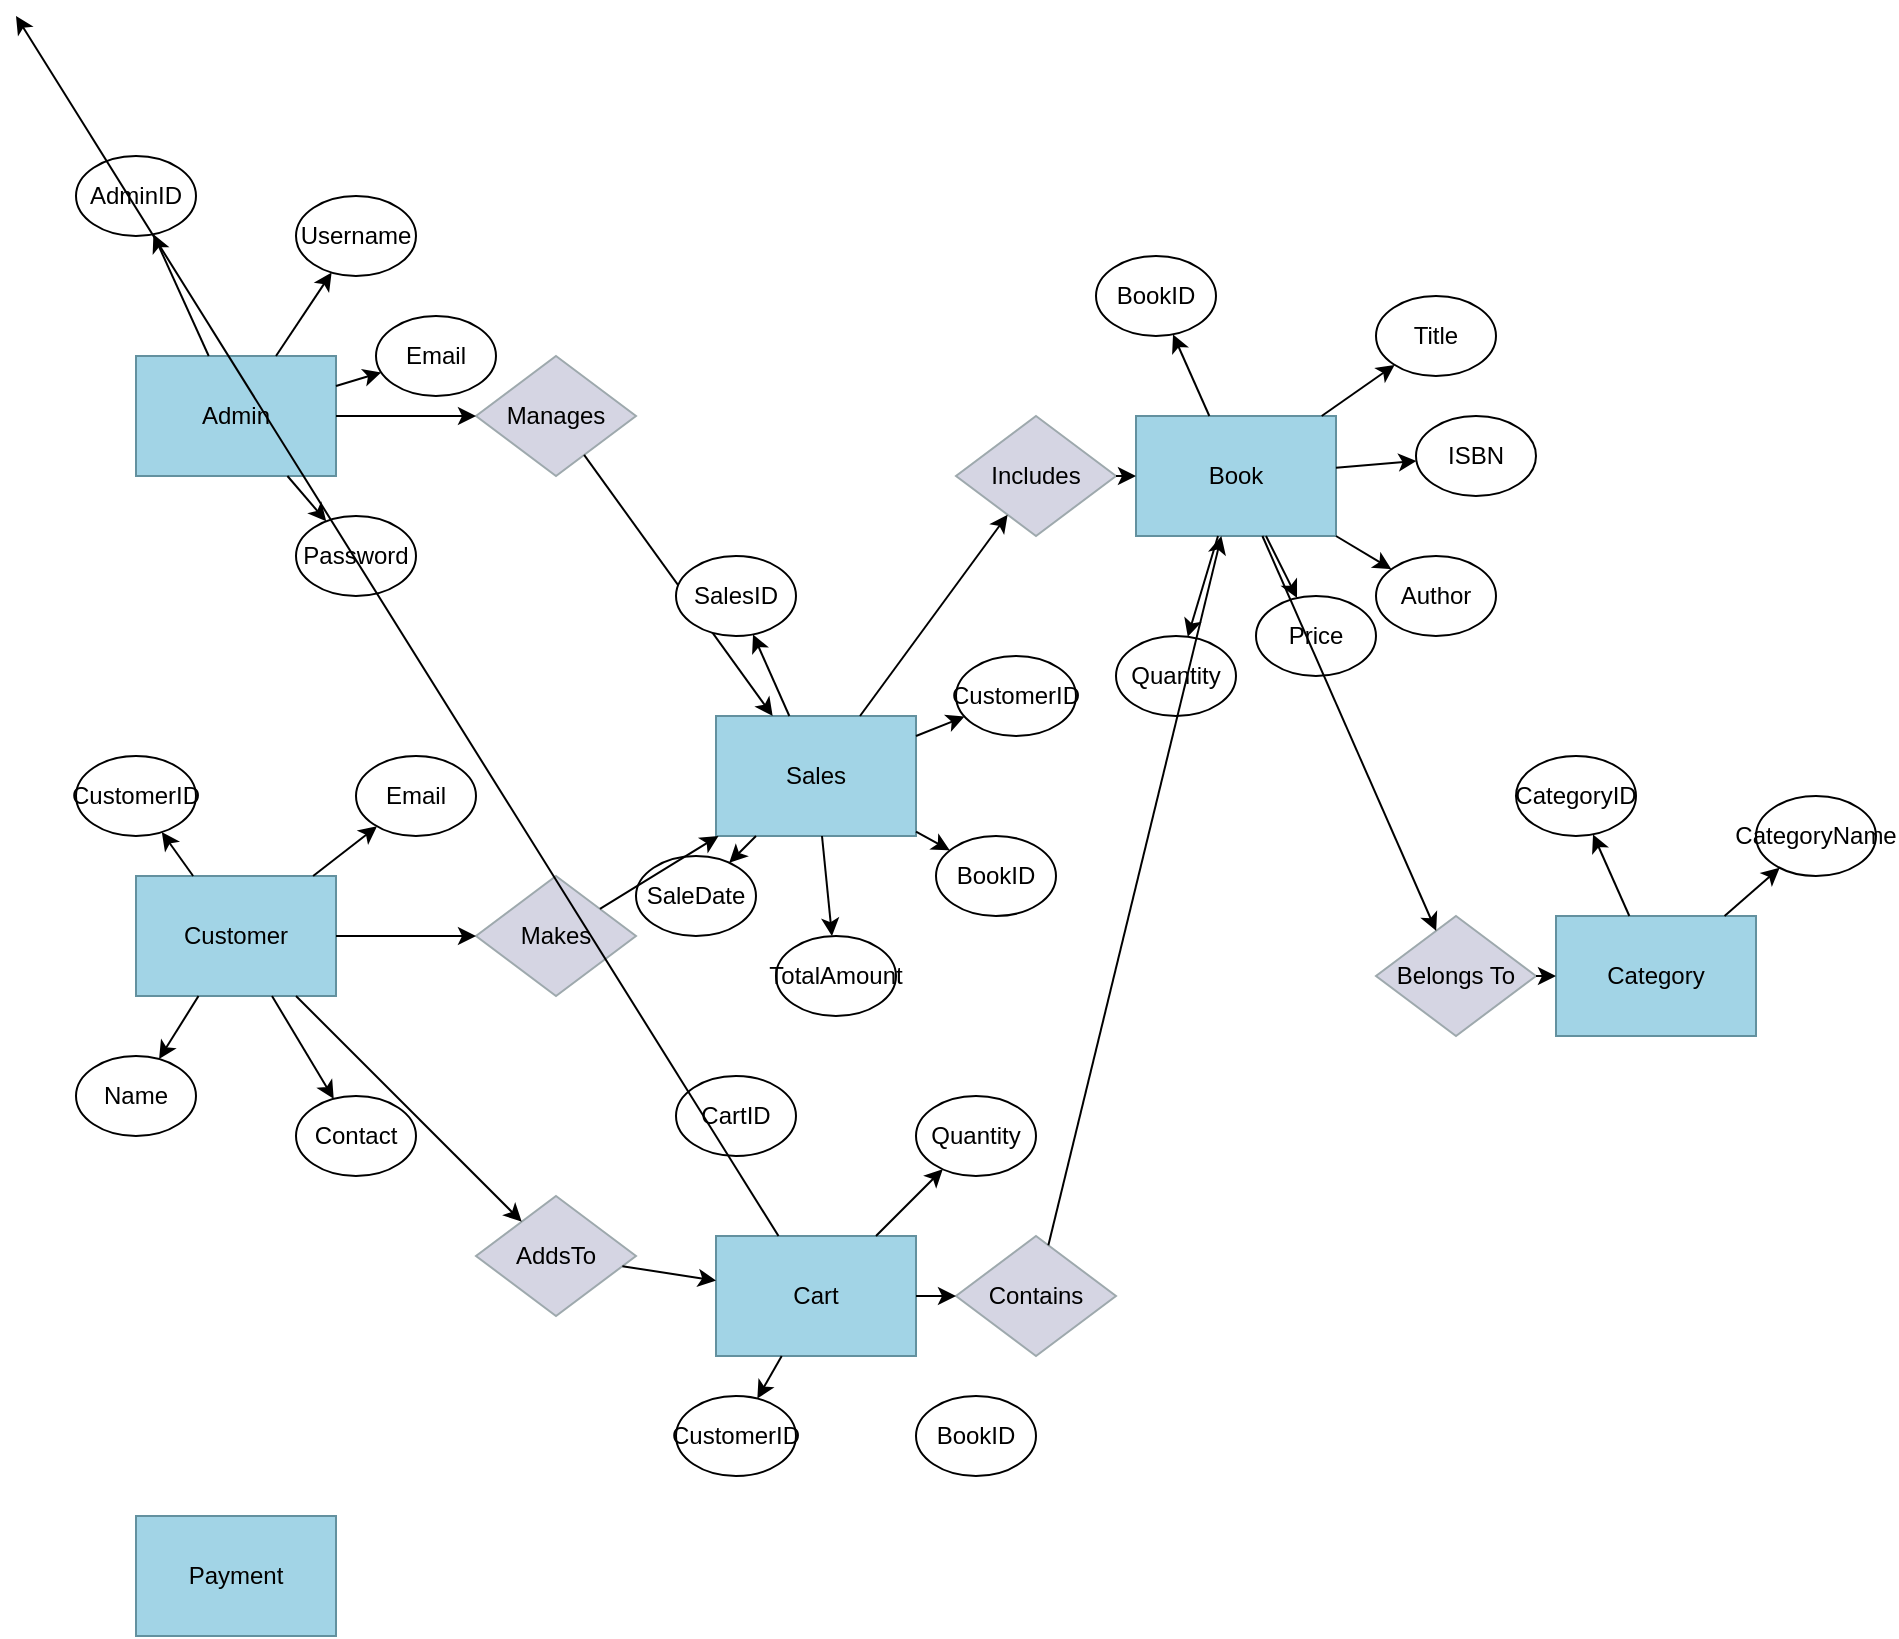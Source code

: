 <mxfile version="23.1.0" type="device">
  <diagram name="Page-1" id="2v3cK4fD7Jv4Vw0qW9uX">
    <mxGraphModel dx="1130" dy="679" grid="1" gridSize="10" guides="1" tooltips="1" connect="1" arrows="1" fold="1" page="1" pageScale="1" pageWidth="850" pageHeight="1100" math="0" shadow="0">
      <root>
        <mxCell id="0"/>
        <mxCell id="1" parent="0"/>
        <mxCell id="pPjB5a9F8bC1zN0jK9c0-1" value="Admin" style="rounded=0;whiteSpace=wrap;html=1;fillColor=#a2d4e6;strokeColor=#63919f;" vertex="1" parent="1">
          <mxGeometry x="60" y="170" width="100" height="60" as="geometry"/>
        </mxCell>
        <mxCell id="pPjB5a9F8bC1zN0jK9c0-2" value="AdminID" style="ellipse;whiteSpace=wrap;html=1;" vertex="1" parent="1">
          <mxGeometry x="30" y="70" width="60" height="40" as="geometry"/>
        </mxCell>
        <mxCell id="pPjB5a9F8bC1zN0jK9c0-3" edge="1" parent="1" source="pPjB5a9F8bC1zN0jK9c0-1" target="pPjB5a9F8bC1zN0jK9c0-2">
          <mxGeometry relative="1" as="geometry"/>
        </mxCell>
        <mxCell id="pPjB5a9F8bC1zN0jK9c0-4" value="Username" style="ellipse;whiteSpace=wrap;html=1;" vertex="1" parent="1">
          <mxGeometry x="140" y="90" width="60" height="40" as="geometry"/>
        </mxCell>
        <mxCell id="pPjB5a9F8bC1zN0jK9c0-5" edge="1" parent="1" source="pPjB5a9F8bC1zN0jK9c0-1" target="pPjB5a9F8bC1zN0jK9c0-4">
          <mxGeometry relative="1" as="geometry"/>
        </mxCell>
        <mxCell id="pPjB5a9F8bC1zN0jK9c0-6" value="Email" style="ellipse;whiteSpace=wrap;html=1;" vertex="1" parent="1">
          <mxGeometry x="180" y="150" width="60" height="40" as="geometry"/>
        </mxCell>
        <mxCell id="pPjB5a9F8bC1zN0jK9c0-7" edge="1" parent="1" source="pPjB5a9F8bC1zN0jK9c0-1" target="pPjB5a9F8bC1zN0jK9c0-6">
          <mxGeometry relative="1" as="geometry"/>
        </mxCell>
        <mxCell id="pPjB5a9F8bC1zN0jK9c0-8" value="Password" style="ellipse;whiteSpace=wrap;html=1;" vertex="1" parent="1">
          <mxGeometry x="140" y="250" width="60" height="40" as="geometry"/>
        </mxCell>
        <mxCell id="pPjB5a9F8bC1zN0jK9c0-9" edge="1" parent="1" source="pPjB5a9F8bC1zN0jK9c0-1" target="pPjB5a9F8bC1zN0jK9c0-8">
          <mxGeometry relative="1" as="geometry"/>
        </mxCell>
        <mxCell id="pPjB5a9F8bC1zN0jK9c0-10" value="Manages" style="rhombus;whiteSpace=wrap;html=1;fillColor=#d5d5e3;strokeColor=#9ea9ad;" vertex="1" parent="1">
          <mxGeometry x="230" y="170" width="80" height="60" as="geometry"/>
        </mxCell>
        <mxCell id="pPjB5a9F8bC1zN0jK9c0-11" edge="1" parent="1" source="pPjB5a9F8bC1zN0jK9c0-1" target="pPjB5a9F8bC1zN0jK9c0-10">
          <mxGeometry x="0.372" y="0" relative="1" as="geometry">
            <mxPoint x="161" y="200" as="sourcePoint"/>
            <mxPoint x="200" y="200" as="targetPoint"/>
            <Array as="points">
              <mxPoint x="210" y="200" />
            </Array>
            <mxPoint as="offset"/>
          </mxGeometry>
        </mxCell>
        <mxCell id="pPjB5a9F8bC1zN0jK9c0-12" value="Sales" style="rounded=0;whiteSpace=wrap;html=1;fillColor=#a2d4e6;strokeColor=#63919f;" vertex="1" parent="1">
          <mxGeometry x="350" y="350" width="100" height="60" as="geometry"/>
        </mxCell>
        <mxCell id="pPjB5a9F8bC1zN0jK9c0-13" edge="1" parent="1" source="pPjB5a9F8bC1zN0jK9c0-10" target="pPjB5a9F8bC1zN0jK9c0-12">
          <mxGeometry relative="1" as="geometry"/>
        </mxCell>
        <mxCell id="pPjB5a9F8bC1zN0jK9c0-14" value="Book" style="rounded=0;whiteSpace=wrap;html=1;fillColor=#a2d4e6;strokeColor=#63919f;" vertex="1" parent="1">
          <mxGeometry x="560" y="200" width="100" height="60" as="geometry"/>
        </mxCell>
        <mxCell id="pPjB5a9F8bC1zN0jK9c0-15" value="Includes" style="rhombus;whiteSpace=wrap;html=1;fillColor=#d5d5e3;strokeColor=#9ea9ad;" vertex="1" parent="1">
          <mxGeometry x="470" y="200" width="80" height="60" as="geometry"/>
        </mxCell>
        <mxCell id="pPjB5a9F8bC1zN0jK9c0-16" edge="1" parent="1" source="pPjB5a9F8bC1zN0jK9c0-12" target="pPjB5a9F8bC1zN0jK9c0-15">
          <mxGeometry relative="1" as="geometry"/>
        </mxCell>
        <mxCell id="pPjB5a9F8bC1zN0jK9c0-17" edge="1" parent="1" source="pPjB5a9F8bC1zN0jK9c0-15" target="pPjB5a9F8bC1zN0jK9c0-14">
          <mxGeometry relative="1" as="geometry"/>
        </mxCell>
        <mxCell id="pPjB5a9F8bC1zN0jK9c0-18" value="SalesID" style="ellipse;whiteSpace=wrap;html=1;" vertex="1" parent="1">
          <mxGeometry x="330" y="270" width="60" height="40" as="geometry"/>
        </mxCell>
        <mxCell id="pPjB5a9F8bC1zN0jK9c0-19" edge="1" parent="1" source="pPjB5a9F8bC1zN0jK9c0-12" target="pPjB5a9F8bC1zN0jK9c0-18">
          <mxGeometry relative="1" as="geometry"/>
        </mxCell>
        <mxCell id="pPjB5a9F8bC1zN0jK9c0-20" value="CustomerID" style="ellipse;whiteSpace=wrap;html=1;" vertex="1" parent="1">
          <mxGeometry x="470" y="320" width="60" height="40" as="geometry"/>
        </mxCell>
        <mxCell id="pPjB5a9F8bC1zN0jK9c0-21" edge="1" parent="1" source="pPjB5a9F8bC1zN0jK9c0-12" target="pPjB5a9F8bC1zN0jK9c0-20">
          <mxGeometry relative="1" as="geometry"/>
        </mxCell>
        <mxCell id="pPjB5a9F8bC1zN0jK9c0-22" value="BookID" style="ellipse;whiteSpace=wrap;html=1;" vertex="1" parent="1">
          <mxGeometry x="460" y="410" width="60" height="40" as="geometry"/>
        </mxCell>
        <mxCell id="pPjB5a9F8bC1zN0jK9c0-23" edge="1" parent="1" source="pPjB5a9F8bC1zN0jK9c0-12" target="pPjB5a9F8bC1zN0jK9c0-22">
          <mxGeometry relative="1" as="geometry"/>
        </mxCell>
        <mxCell id="pPjB5a9F8bC1zN0jK9c0-24" value="SaleDate" style="ellipse;whiteSpace=wrap;html=1;" vertex="1" parent="1">
          <mxGeometry x="310" y="420" width="60" height="40" as="geometry"/>
        </mxCell>
        <mxCell id="pPjB5a9F8bC1zN0jK9c0-25" edge="1" parent="1" source="pPjB5a9F8bC1zN0jK9c0-12" target="pPjB5a9F8bC1zN0jK9c0-24">
          <mxGeometry relative="1" as="geometry"/>
        </mxCell>
        <mxCell id="pPjB5a9F8bC1zN0jK9c0-26" value="TotalAmount" style="ellipse;whiteSpace=wrap;html=1;" vertex="1" parent="1">
          <mxGeometry x="380" y="460" width="60" height="40" as="geometry"/>
        </mxCell>
        <mxCell id="pPjB5a9F8bC1zN0jK9c0-27" edge="1" parent="1" source="pPjB5a9F8bC1zN0jK9c0-12" target="pPjB5a9F8bC1zN0jK9c0-26">
          <mxGeometry relative="1" as="geometry"/>
        </mxCell>
        <mxCell id="pPjB5a9F8bC1zN0jK9c0-28" value="Title" style="ellipse;whiteSpace=wrap;html=1;" vertex="1" parent="1">
          <mxGeometry x="680" y="140" width="60" height="40" as="geometry"/>
        </mxCell>
        <mxCell id="pPjB5a9F8bC1zN0jK9c0-29" edge="1" parent="1" source="pPjB5a9F8bC1zN0jK9c0-14" target="pPjB5a9F8bC1zN0jK9c0-28">
          <mxGeometry relative="1" as="geometry"/>
        </mxCell>
        <mxCell id="pPjB5a9F8bC1zN0jK9c0-30" value="BookID" style="ellipse;whiteSpace=wrap;html=1;" vertex="1" parent="1">
          <mxGeometry x="540" y="120" width="60" height="40" as="geometry"/>
        </mxCell>
        <mxCell id="pPjB5a9F8bC1zN0jK9c0-31" edge="1" parent="1" source="pPjB5a9F8bC1zN0jK9c0-14" target="pPjB5a9F8bC1zN0jK9c0-30">
          <mxGeometry relative="1" as="geometry"/>
        </mxCell>
        <mxCell id="pPjB5a9F8bC1zN0jK9c0-32" value="ISBN" style="ellipse;whiteSpace=wrap;html=1;" vertex="1" parent="1">
          <mxGeometry x="700" y="200" width="60" height="40" as="geometry"/>
        </mxCell>
        <mxCell id="pPjB5a9F8bC1zN0jK9c0-33" edge="1" parent="1" source="pPjB5a9F8bC1zN0jK9c0-14" target="pPjB5a9F8bC1zN0jK9c0-32">
          <mxGeometry relative="1" as="geometry"/>
        </mxCell>
        <mxCell id="pPjB5a9F8bC1zN0jK9c0-34" value="Author" style="ellipse;whiteSpace=wrap;html=1;" vertex="1" parent="1">
          <mxGeometry x="680" y="270" width="60" height="40" as="geometry"/>
        </mxCell>
        <mxCell id="pPjB5a9F8bC1zN0jK9c0-35" edge="1" parent="1" source="pPjB5a9F8bC1zN0jK9c0-14" target="pPjB5a9F8bC1zN0jK9c0-34">
          <mxGeometry relative="1" as="geometry"/>
        </mxCell>
        <mxCell id="pPjB5a9F8bC1zN0jK9c0-36" value="Price" style="ellipse;whiteSpace=wrap;html=1;" vertex="1" parent="1">
          <mxGeometry x="620" y="290" width="60" height="40" as="geometry"/>
        </mxCell>
        <mxCell id="pPjB5a9F8bC1zN0jK9c0-37" edge="1" parent="1" source="pPjB5a9F8bC1zN0jK9c0-14" target="pPjB5a9F8bC1zN0jK9c0-36">
          <mxGeometry relative="1" as="geometry"/>
        </mxCell>
        <mxCell id="pPjB5a9F8bC1zN0jK9c0-38" value="Quantity" style="ellipse;whiteSpace=wrap;html=1;" vertex="1" parent="1">
          <mxGeometry x="550" y="310" width="60" height="40" as="geometry"/>
        </mxCell>
        <mxCell id="pPjB5a9F8bC1zN0jK9c0-39" edge="1" parent="1" source="pPjB5a9F8bC1zN0jK9c0-14" target="pPjB5a9F8bC1zN0jK9c0-38">
          <mxGeometry relative="1" as="geometry"/>
        </mxCell>
        <mxCell id="pPjB5a9F8bC1zN0jK9c0-40" value="Category" style="rounded=0;whiteSpace=wrap;html=1;fillColor=#a2d4e6;strokeColor=#63919f;" vertex="1" parent="1">
          <mxGeometry x="770" y="450" width="100" height="60" as="geometry"/>
        </mxCell>
        <mxCell id="pPjB5a9F8bC1zN0jK9c0-41" value="Belongs To" style="rhombus;whiteSpace=wrap;html=1;fillColor=#d5d5e3;strokeColor=#9ea9ad;" vertex="1" parent="1">
          <mxGeometry x="680" y="450" width="80" height="60" as="geometry"/>
        </mxCell>
        <mxCell id="pPjB5a9F8bC1zN0jK9c0-42" edge="1" parent="1" source="pPjB5a9F8bC1zN0jK9c0-14" target="pPjB5a9F8bC1zN0jK9c0-41">
          <mxGeometry relative="1" as="geometry"/>
        </mxCell>
        <mxCell id="pPjB5a9F8bC1zN0jK9c0-43" edge="1" parent="1" source="pPjB5a9F8bC1zN0jK9c0-41" target="pPjB5a9F8bC1zN0jK9c0-40">
          <mxGeometry relative="1" as="geometry"/>
        </mxCell>
        <mxCell id="pPjB5a9F8bC1zN0jK9c0-44" value="CategoryID" style="ellipse;whiteSpace=wrap;html=1;" vertex="1" parent="1">
          <mxGeometry x="750" y="370" width="60" height="40" as="geometry"/>
        </mxCell>
        <mxCell id="pPjB5a9F8bC1zN0jK9c0-45" edge="1" parent="1" source="pPjB5a9F8bC1zN0jK9c0-40" target="pPjB5a9F8bC1zN0jK9c0-44">
          <mxGeometry relative="1" as="geometry"/>
        </mxCell>
        <mxCell id="pPjB5a9F8bC1zN0jK9c0-46" value="CategoryName" style="ellipse;whiteSpace=wrap;html=1;" vertex="1" parent="1">
          <mxGeometry x="870" y="390" width="60" height="40" as="geometry"/>
        </mxCell>
        <mxCell id="pPjB5a9F8bC1zN0jK9c0-47" edge="1" parent="1" source="pPjB5a9F8bC1zN0jK9c0-40" target="pPjB5a9F8bC1zN0jK9c0-46">
          <mxGeometry relative="1" as="geometry"/>
        </mxCell>
        <mxCell id="pPjB5a9F8bC1zN0jK9c0-48" value="Customer" style="rounded=0;whiteSpace=wrap;html=1;fillColor=#a2d4e6;strokeColor=#63919f;" vertex="1" parent="1">
          <mxGeometry x="60" y="430" width="100" height="60" as="geometry"/>
        </mxCell>
        <mxCell id="pPjB5a9F8bC1zN0jK9c0-49" value="Makes" style="rhombus;whiteSpace=wrap;html=1;fillColor=#d5d5e3;strokeColor=#9ea9ad;" vertex="1" parent="1">
          <mxGeometry x="230" y="430" width="80" height="60" as="geometry"/>
        </mxCell>
        <mxCell id="pPjB5a9F8bC1zN0jK9c0-50" edge="1" parent="1" source="pPjB5a9F8bC1zN0jK9c0-48" target="pPjB5a9F8bC1zN0jK9c0-49">
          <mxGeometry relative="1" as="geometry"/>
        </mxCell>
        <mxCell id="pPjB5a9F8bC1zN0jK9c0-51" edge="1" parent="1" source="pPjB5a9F8bC1zN0jK9c0-49" target="pPjB5a9F8bC1zN0jK9c0-12">
          <mxGeometry relative="1" as="geometry"/>
        </mxCell>
        <mxCell id="pPjB5a9F8bC1zN0jK9c0-52" value="Email" style="ellipse;whiteSpace=wrap;html=1;" vertex="1" parent="1">
          <mxGeometry x="170" y="370" width="60" height="40" as="geometry"/>
        </mxCell>
        <mxCell id="pPjB5a9F8bC1zN0jK9c0-53" edge="1" parent="1" source="pPjB5a9F8bC1zN0jK9c0-48" target="pPjB5a9F8bC1zN0jK9c0-52">
          <mxGeometry relative="1" as="geometry"/>
        </mxCell>
        <mxCell id="pPjB5a9F8bC1zN0jK9c0-54" value="CustomerID" style="ellipse;whiteSpace=wrap;html=1;" vertex="1" parent="1">
          <mxGeometry x="30" y="370" width="60" height="40" as="geometry"/>
        </mxCell>
        <mxCell id="pPjB5a9F8bC1zN0jK9c0-55" edge="1" parent="1" source="pPjB5a9F8bC1zN0jK9c0-48" target="pPjB5a9F8bC1zN0jK9c0-54">
          <mxGeometry relative="1" as="geometry"/>
        </mxCell>
        <mxCell id="pPjB5a9F8bC1zN0jK9c0-56" value="Name" style="ellipse;whiteSpace=wrap;html=1;" vertex="1" parent="1">
          <mxGeometry x="30" y="520" width="60" height="40" as="geometry"/>
        </mxCell>
        <mxCell id="pPjB5a9F8bC1zN0jK9c0-57" edge="1" parent="1" source="pPjB5a9F8bC1zN0jK9c0-48" target="pPjB5a9F8bC1zN0jK9c0-56">
          <mxGeometry relative="1" as="geometry"/>
        </mxCell>
        <mxCell id="pPjB5a9F8bC1zN0jK9c0-58" value="Contact" style="ellipse;whiteSpace=wrap;html=1;" vertex="1" parent="1">
          <mxGeometry x="140" y="540" width="60" height="40" as="geometry"/>
        </mxCell>
        <mxCell id="pPjB5a9F8bC1zN0jK9c0-59" edge="1" parent="1" source="pPjB5a9F8bC1zN0jK9c0-48" target="pPjB5a9F8bC1zN0jK9c0-58">
          <mxGeometry relative="1" as="geometry"/>
        </mxCell>
        <mxCell id="pPjB5a9F8bC1zN0jK9c0-60" value="Cart" style="rounded=0;whiteSpace=wrap;html=1;fillColor=#a2d4e6;strokeColor=#63919f;" vertex="1" parent="1">
          <mxGeometry x="350" y="610" width="100" height="60" as="geometry"/>
        </mxCell>
        <mxCell id="pPjB5a9F8bC1zN0jK9c0-61" value="AddsTo" style="rhombus;whiteSpace=wrap;html=1;fillColor=#d5d5e3;strokeColor=#9ea9ad;" vertex="1" parent="1">
          <mxGeometry x="230" y="590" width="80" height="60" as="geometry"/>
        </mxCell>
        <mxCell id="pPjB5a9F8bC1zN0jK9c0-62" edge="1" parent="1" source="pPjB5a9F8bC1zN0jK9c0-48" target="pPjB5a9F8bC1zN0jK9c0-61">
          <mxGeometry relative="1" as="geometry"/>
        </mxCell>
        <mxCell id="pPjB5a9F8bC1zN0jK9c0-63" edge="1" parent="1" source="pPjB5a9F8bC1zN0jK9c0-61" target="pPjB5a9F8bC1zN0jK9c0-60">
          <mxGeometry relative="1" as="geometry"/>
        </mxCell>
        <mxCell id="pPjB5a9F8bC1zN0jK9c0-64" value="Contains" style="rhombus;whiteSpace=wrap;html=1;fillColor=#d5d5e3;strokeColor=#9ea9ad;" vertex="1" parent="1">
          <mxGeometry x="470" y="610" width="80" height="60" as="geometry"/>
        </mxCell>
        <mxCell id="pPjB5a9F8bC1zN0jK9c0-65" edge="1" parent="1" source="pPjB5a9F8bC1zN0jK9c0-60" target="pPjB5a9F8bC1zN0jK9c0-64">
          <mxGeometry relative="1" as="geometry"/>
        </mxCell>
        <mxCell id="pPjB5a9F8bC1zN0jK9c0-66" edge="1" parent="1" source="pPjB5a9F8bC1zN0jK9c0-64" target="pPjB5a9F8bC1zN0jK9c0-14">
          <mxGeometry relative="1" as="geometry"/>
        </mxCell>
        <mxCell id="pPjB5a9F8bC1zN0jK9c0-67" value="Quantity" style="ellipse;whiteSpace=wrap;html=1;" vertex="1" parent="1">
          <mxGeometry x="450" y="540" width="60" height="40" as="geometry"/>
        </mxCell>
        <mxCell id="pPjB5a9F8bC1zN0jK9c0-68" edge="1" parent="1" source="pPjB5a9F8bC1zN0jK9c0-60" target="pPjB5a9F8bC1zN0jK9c0-67">
          <mxGeometry relative="1" as="geometry"/>
        </mxCell>
        <mxCell id="pPjB5a9F8bC1zN0jK9c0-69" value="CartID" style="ellipse;whiteSpace=wrap;html=1;" vertex="1" parent="1">
          <mxGeometry x="330" y="530" width="60" height="40" as="geometry"/>
        </mxCell>
        <mxCell id="pPjB5a9F8bC1zN0jK9c0-70" edge="1" parent="1" source="pPjB5a9F8bC1zN0jK9c0-60" target="pPjB5a9F8bC1zN0jK9c0-70">
          <mxGeometry relative="1" as="geometry"/>
        </mxCell>
        <mxCell id="pPjB5a9F8bC1zN0jK9c0-71" value="Payment" style="rounded=0;whiteSpace=wrap;html=1;fillColor=#a2d4e6;strokeColor=#63919f;" vertex="1" parent="1">
          <mxGeometry x="60" y="750" width="100" height="60" as="geometry"/>
        </mxCell>
        <mxCell id="pPjB5a9F8bC1zN0jK9c0-72" value="CustomerID" style="ellipse;whiteSpace=wrap;html=1;" vertex="1" parent="1">
          <mxGeometry x="330" y="690" width="60" height="40" as="geometry"/>
        </mxCell>
        <mxCell id="pPjB5a9F8bC1zN0jK9c0-73" edge="1" parent="1" source="pPjB5a9F8bC1zN0jK9c0-60" target="pPjB5a9F8bC1zN0jK9c0-72">
          <mxGeometry relative="1" as="geometry"/>
        </mxCell>
        <mxCell id="pPjB5a9F8bC1zN0jK9c0-74" value="BookID" style="ellipse;whiteSpace=wrap;html=1;" vertex="1" parent="1">
          <mxGeometry x="450" y="690" width="60" height="40" as="geometry"/>
        </mxCell>
        <mxCell id="pPjB5a9F8bC1zN0jK9c0-75" edge="1" parent="1" source="pPjB5a9F8bC1zN0jK9c0-60" target="pPjB5a9F8b

